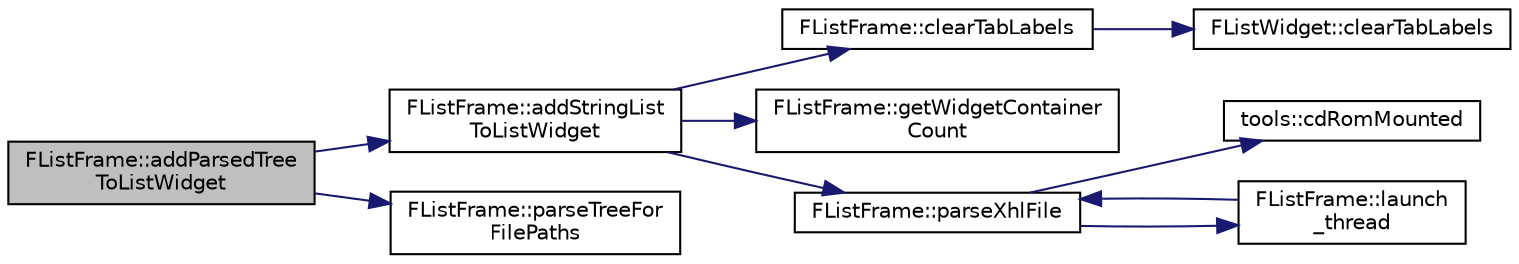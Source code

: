 digraph "FListFrame::addParsedTreeToListWidget"
{
 // INTERACTIVE_SVG=YES
  edge [fontname="Helvetica",fontsize="10",labelfontname="Helvetica",labelfontsize="10"];
  node [fontname="Helvetica",fontsize="10",shape=record];
  rankdir="LR";
  Node42 [label="FListFrame::addParsedTree\lToListWidget",height=0.2,width=0.4,color="black", fillcolor="grey75", style="filled", fontcolor="black"];
  Node42 -> Node43 [color="midnightblue",fontsize="10",style="solid",fontname="Helvetica"];
  Node43 [label="FListFrame::addStringList\lToListWidget",height=0.2,width=0.4,color="black", fillcolor="white", style="filled",URL="$class_f_list_frame.html#af8c91e66c02e4c6f1f0fb66097903b73"];
  Node43 -> Node44 [color="midnightblue",fontsize="10",style="solid",fontname="Helvetica"];
  Node44 [label="FListFrame::clearTabLabels",height=0.2,width=0.4,color="black", fillcolor="white", style="filled",URL="$class_f_list_frame.html#a9353fe4926e97788a6462c3ee79f6a15"];
  Node44 -> Node45 [color="midnightblue",fontsize="10",style="solid",fontname="Helvetica"];
  Node45 [label="FListWidget::clearTabLabels",height=0.2,width=0.4,color="black", fillcolor="white", style="filled",URL="$class_f_list_widget.html#a74bf008958a87e9055b8ec6573d8e2e9"];
  Node43 -> Node46 [color="midnightblue",fontsize="10",style="solid",fontname="Helvetica"];
  Node46 [label="FListFrame::getWidgetContainer\lCount",height=0.2,width=0.4,color="black", fillcolor="white", style="filled",URL="$class_f_list_frame.html#a0ebe3d7847101344e70c84aff2be39b0",tooltip="Accesseur en lecture du nombre d&#39;éléments (nombre d&#39;onglets) du vecteur widgetContainer. "];
  Node43 -> Node47 [color="midnightblue",fontsize="10",style="solid",fontname="Helvetica"];
  Node47 [label="FListFrame::parseXhlFile",height=0.2,width=0.4,color="black", fillcolor="white", style="filled",URL="$class_f_list_frame.html#a802475894ee1e30753faed81d9f9dc4b",tooltip="Appelle parseXhlFile(const QString&) sur l&#39;ensemble de widgetContainer. "];
  Node47 -> Node48 [color="midnightblue",fontsize="10",style="solid",fontname="Helvetica"];
  Node48 [label="tools::cdRomMounted",height=0.2,width=0.4,color="black", fillcolor="white", style="filled",URL="$classtools.html#a0aa994303a938a76300767d2251b9f85",tooltip="Détecte si un disque optique est monté. "];
  Node47 -> Node49 [color="midnightblue",fontsize="10",style="solid",fontname="Helvetica"];
  Node49 [label="FListFrame::launch\l_thread",height=0.2,width=0.4,color="black", fillcolor="white", style="filled",URL="$class_f_list_frame.html#a22a50157e8c6d287c2b2c08d2b7deee9"];
  Node49 -> Node47 [color="midnightblue",fontsize="10",style="solid",fontname="Helvetica"];
  Node42 -> Node50 [color="midnightblue",fontsize="10",style="solid",fontname="Helvetica"];
  Node50 [label="FListFrame::parseTreeFor\lFilePaths",height=0.2,width=0.4,color="black", fillcolor="white", style="filled",URL="$class_f_list_frame.html#ae166a8e51ccbb22a5aa2f1d885507565"];
}
